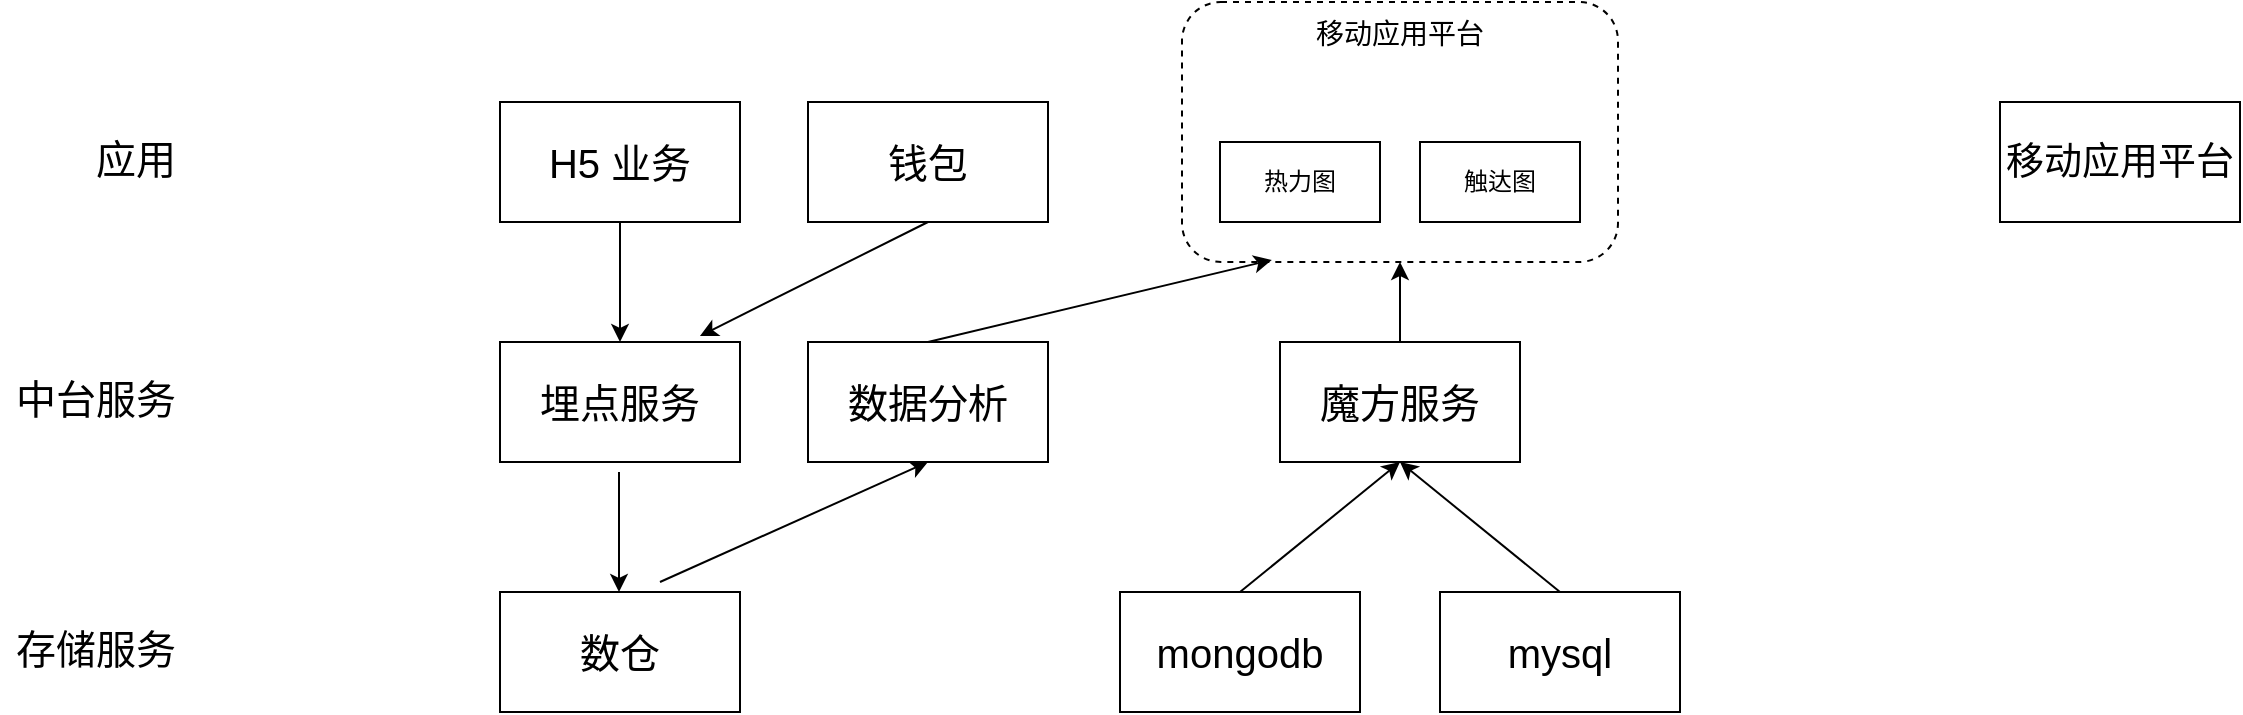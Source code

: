 <mxfile version="20.2.6" type="github">
  <diagram id="cfrN9-Fz_mpV6MQM8Dh-" name="第 1 页">
    <mxGraphModel dx="2152" dy="793" grid="1" gridSize="10" guides="1" tooltips="1" connect="1" arrows="1" fold="1" page="1" pageScale="1" pageWidth="827" pageHeight="1169" math="0" shadow="0">
      <root>
        <mxCell id="0" />
        <mxCell id="1" parent="0" />
        <mxCell id="FWctSbj35UCG4-DGgTcr-20" value="" style="rounded=1;whiteSpace=wrap;html=1;fontSize=14;dashed=1;fillColor=none;" vertex="1" parent="1">
          <mxGeometry x="541" y="210" width="218" height="130" as="geometry" />
        </mxCell>
        <mxCell id="FWctSbj35UCG4-DGgTcr-1" value="H5 业务" style="rounded=0;whiteSpace=wrap;html=1;fontSize=20;" vertex="1" parent="1">
          <mxGeometry x="200" y="260" width="120" height="60" as="geometry" />
        </mxCell>
        <mxCell id="FWctSbj35UCG4-DGgTcr-2" value="钱包" style="rounded=0;whiteSpace=wrap;html=1;fontSize=20;" vertex="1" parent="1">
          <mxGeometry x="354" y="260" width="120" height="60" as="geometry" />
        </mxCell>
        <mxCell id="FWctSbj35UCG4-DGgTcr-3" value="埋点服务" style="rounded=0;whiteSpace=wrap;html=1;fontSize=20;" vertex="1" parent="1">
          <mxGeometry x="200" y="380" width="120" height="60" as="geometry" />
        </mxCell>
        <mxCell id="FWctSbj35UCG4-DGgTcr-4" value="中台服务" style="text;html=1;strokeColor=none;fillColor=none;align=right;verticalAlign=middle;whiteSpace=wrap;rounded=0;fontSize=20;" vertex="1" parent="1">
          <mxGeometry x="-50" y="392.5" width="90" height="30" as="geometry" />
        </mxCell>
        <mxCell id="FWctSbj35UCG4-DGgTcr-5" value="应用" style="text;html=1;strokeColor=none;fillColor=none;align=right;verticalAlign=middle;whiteSpace=wrap;rounded=0;fontSize=20;" vertex="1" parent="1">
          <mxGeometry x="-50" y="272.5" width="90" height="30" as="geometry" />
        </mxCell>
        <mxCell id="FWctSbj35UCG4-DGgTcr-6" value="数据分析" style="rounded=0;whiteSpace=wrap;html=1;fontSize=20;" vertex="1" parent="1">
          <mxGeometry x="354" y="380" width="120" height="60" as="geometry" />
        </mxCell>
        <mxCell id="FWctSbj35UCG4-DGgTcr-7" value="存储服务" style="text;html=1;strokeColor=none;fillColor=none;align=right;verticalAlign=middle;whiteSpace=wrap;rounded=0;fontSize=20;" vertex="1" parent="1">
          <mxGeometry x="-50" y="517.5" width="90" height="30" as="geometry" />
        </mxCell>
        <mxCell id="FWctSbj35UCG4-DGgTcr-8" value="数仓" style="rounded=0;whiteSpace=wrap;html=1;fontSize=20;" vertex="1" parent="1">
          <mxGeometry x="200" y="505" width="120" height="60" as="geometry" />
        </mxCell>
        <mxCell id="FWctSbj35UCG4-DGgTcr-9" value="" style="endArrow=classic;html=1;rounded=0;fontSize=20;exitX=0.5;exitY=1;exitDx=0;exitDy=0;" edge="1" parent="1" source="FWctSbj35UCG4-DGgTcr-1" target="FWctSbj35UCG4-DGgTcr-3">
          <mxGeometry width="50" height="50" relative="1" as="geometry">
            <mxPoint x="260" y="370" as="sourcePoint" />
            <mxPoint x="310" y="320" as="targetPoint" />
          </mxGeometry>
        </mxCell>
        <mxCell id="FWctSbj35UCG4-DGgTcr-11" value="" style="endArrow=classic;html=1;rounded=0;fontSize=20;exitX=0.5;exitY=1;exitDx=0;exitDy=0;entryX=0.833;entryY=-0.05;entryDx=0;entryDy=0;entryPerimeter=0;" edge="1" parent="1" source="FWctSbj35UCG4-DGgTcr-2" target="FWctSbj35UCG4-DGgTcr-3">
          <mxGeometry width="50" height="50" relative="1" as="geometry">
            <mxPoint x="270" y="330" as="sourcePoint" />
            <mxPoint x="270" y="390" as="targetPoint" />
          </mxGeometry>
        </mxCell>
        <mxCell id="FWctSbj35UCG4-DGgTcr-12" value="" style="endArrow=classic;html=1;rounded=0;fontSize=20;exitX=0.5;exitY=1;exitDx=0;exitDy=0;" edge="1" parent="1">
          <mxGeometry width="50" height="50" relative="1" as="geometry">
            <mxPoint x="259.5" y="445" as="sourcePoint" />
            <mxPoint x="259.5" y="505" as="targetPoint" />
          </mxGeometry>
        </mxCell>
        <mxCell id="FWctSbj35UCG4-DGgTcr-13" value="mongodb" style="rounded=0;whiteSpace=wrap;html=1;fontSize=20;" vertex="1" parent="1">
          <mxGeometry x="510" y="505" width="120" height="60" as="geometry" />
        </mxCell>
        <mxCell id="FWctSbj35UCG4-DGgTcr-14" value="mysql" style="rounded=0;whiteSpace=wrap;html=1;fontSize=20;" vertex="1" parent="1">
          <mxGeometry x="670" y="505" width="120" height="60" as="geometry" />
        </mxCell>
        <mxCell id="FWctSbj35UCG4-DGgTcr-15" value="魔方服务" style="rounded=0;whiteSpace=wrap;html=1;fontSize=20;" vertex="1" parent="1">
          <mxGeometry x="590" y="380" width="120" height="60" as="geometry" />
        </mxCell>
        <mxCell id="FWctSbj35UCG4-DGgTcr-16" value="热力图" style="rounded=0;whiteSpace=wrap;html=1;fontSize=12;" vertex="1" parent="1">
          <mxGeometry x="560" y="280" width="80" height="40" as="geometry" />
        </mxCell>
        <mxCell id="FWctSbj35UCG4-DGgTcr-18" value="移动应用平台" style="rounded=0;whiteSpace=wrap;html=1;fontSize=19;" vertex="1" parent="1">
          <mxGeometry x="950" y="260" width="120" height="60" as="geometry" />
        </mxCell>
        <mxCell id="FWctSbj35UCG4-DGgTcr-19" value="&lt;font style=&quot;font-size: 14px;&quot;&gt;移动应用平台&lt;/font&gt;" style="text;html=1;strokeColor=none;fillColor=none;align=center;verticalAlign=middle;whiteSpace=wrap;rounded=0;fontSize=19;" vertex="1" parent="1">
          <mxGeometry x="585" y="210" width="130" height="30" as="geometry" />
        </mxCell>
        <mxCell id="FWctSbj35UCG4-DGgTcr-21" value="触达图" style="rounded=0;whiteSpace=wrap;html=1;fontSize=12;" vertex="1" parent="1">
          <mxGeometry x="660" y="280" width="80" height="40" as="geometry" />
        </mxCell>
        <mxCell id="FWctSbj35UCG4-DGgTcr-23" value="" style="endArrow=classic;html=1;rounded=0;fontSize=20;entryX=0.5;entryY=1;entryDx=0;entryDy=0;" edge="1" parent="1" target="FWctSbj35UCG4-DGgTcr-6">
          <mxGeometry width="50" height="50" relative="1" as="geometry">
            <mxPoint x="280" y="500" as="sourcePoint" />
            <mxPoint x="269.5" y="515" as="targetPoint" />
          </mxGeometry>
        </mxCell>
        <mxCell id="FWctSbj35UCG4-DGgTcr-24" value="" style="endArrow=classic;html=1;rounded=0;fontSize=20;entryX=0.206;entryY=0.992;entryDx=0;entryDy=0;entryPerimeter=0;exitX=0.5;exitY=0;exitDx=0;exitDy=0;" edge="1" parent="1" source="FWctSbj35UCG4-DGgTcr-6" target="FWctSbj35UCG4-DGgTcr-20">
          <mxGeometry width="50" height="50" relative="1" as="geometry">
            <mxPoint x="300" y="510" as="sourcePoint" />
            <mxPoint x="424" y="450" as="targetPoint" />
          </mxGeometry>
        </mxCell>
        <mxCell id="FWctSbj35UCG4-DGgTcr-25" value="" style="endArrow=classic;html=1;rounded=0;fontSize=20;entryX=0.5;entryY=1;entryDx=0;entryDy=0;" edge="1" parent="1" source="FWctSbj35UCG4-DGgTcr-15" target="FWctSbj35UCG4-DGgTcr-20">
          <mxGeometry width="50" height="50" relative="1" as="geometry">
            <mxPoint x="424" y="390" as="sourcePoint" />
            <mxPoint x="595.908" y="348.96" as="targetPoint" />
          </mxGeometry>
        </mxCell>
        <mxCell id="FWctSbj35UCG4-DGgTcr-26" value="" style="endArrow=classic;html=1;rounded=0;fontSize=20;entryX=0.5;entryY=1;entryDx=0;entryDy=0;exitX=0.5;exitY=0;exitDx=0;exitDy=0;" edge="1" parent="1" source="FWctSbj35UCG4-DGgTcr-13" target="FWctSbj35UCG4-DGgTcr-15">
          <mxGeometry width="50" height="50" relative="1" as="geometry">
            <mxPoint x="290" y="510" as="sourcePoint" />
            <mxPoint x="424" y="450" as="targetPoint" />
          </mxGeometry>
        </mxCell>
        <mxCell id="FWctSbj35UCG4-DGgTcr-27" value="" style="endArrow=classic;html=1;rounded=0;fontSize=20;entryX=0.5;entryY=1;entryDx=0;entryDy=0;exitX=0.5;exitY=0;exitDx=0;exitDy=0;" edge="1" parent="1" source="FWctSbj35UCG4-DGgTcr-14" target="FWctSbj35UCG4-DGgTcr-15">
          <mxGeometry width="50" height="50" relative="1" as="geometry">
            <mxPoint x="580" y="515" as="sourcePoint" />
            <mxPoint x="651" y="451.98" as="targetPoint" />
          </mxGeometry>
        </mxCell>
      </root>
    </mxGraphModel>
  </diagram>
</mxfile>
